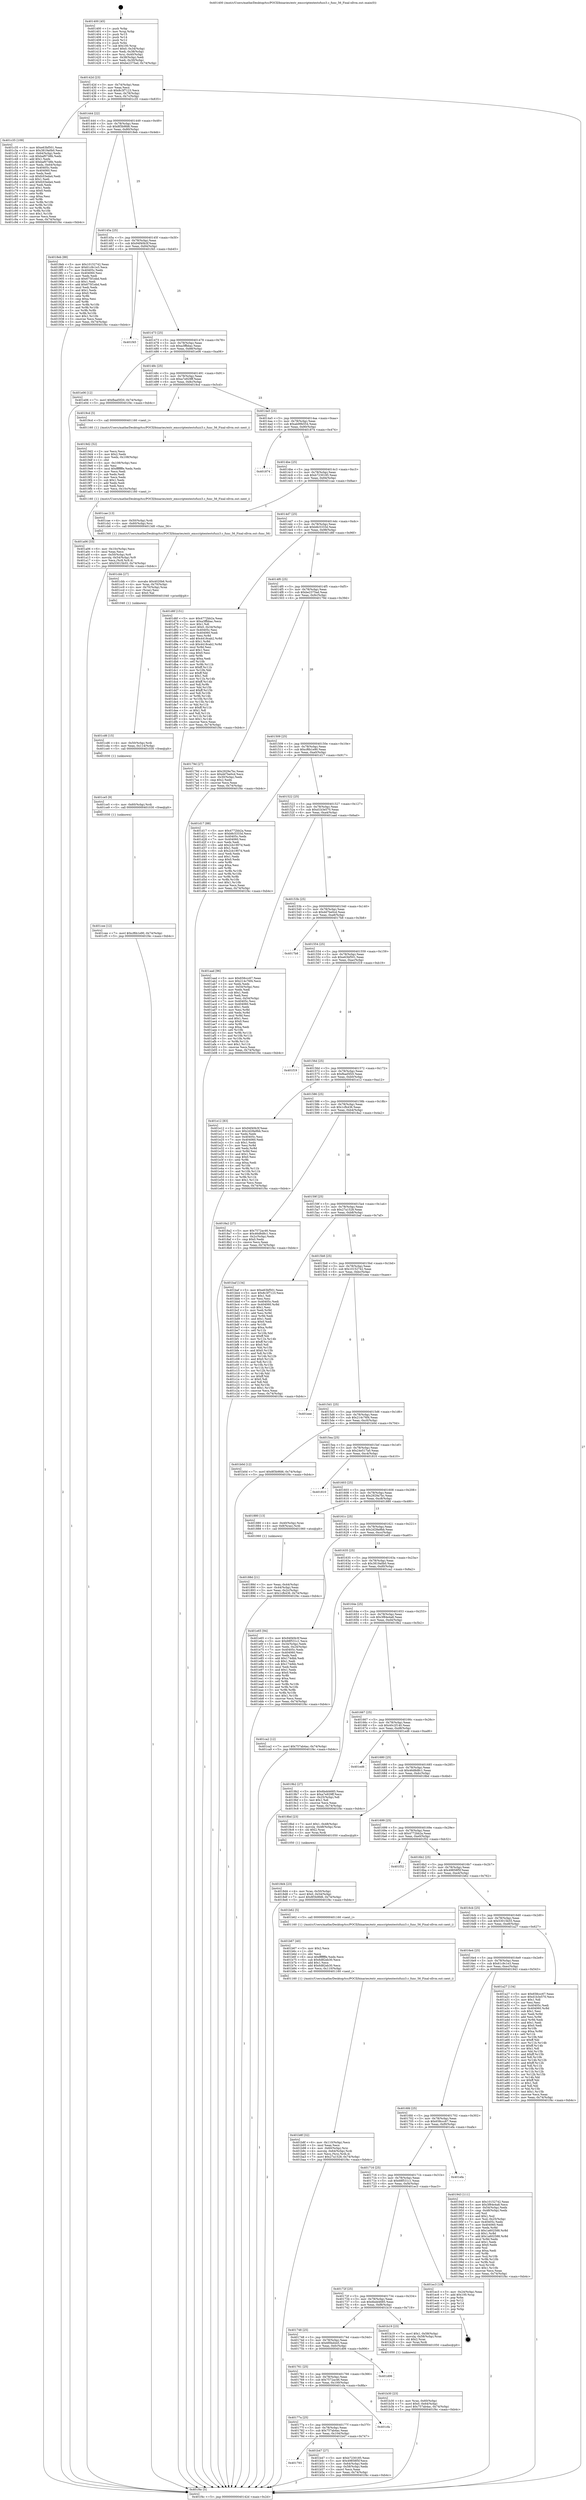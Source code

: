 digraph "0x401400" {
  label = "0x401400 (/mnt/c/Users/mathe/Desktop/tcc/POCII/binaries/extr_emscriptentestsfuzz3.c_func_56_Final-ollvm.out::main(0))"
  labelloc = "t"
  node[shape=record]

  Entry [label="",width=0.3,height=0.3,shape=circle,fillcolor=black,style=filled]
  "0x40142d" [label="{
     0x40142d [23]\l
     | [instrs]\l
     &nbsp;&nbsp;0x40142d \<+3\>: mov -0x74(%rbp),%eax\l
     &nbsp;&nbsp;0x401430 \<+2\>: mov %eax,%ecx\l
     &nbsp;&nbsp;0x401432 \<+6\>: sub $0x8c3f7123,%ecx\l
     &nbsp;&nbsp;0x401438 \<+3\>: mov %eax,-0x78(%rbp)\l
     &nbsp;&nbsp;0x40143b \<+3\>: mov %ecx,-0x7c(%rbp)\l
     &nbsp;&nbsp;0x40143e \<+6\>: je 0000000000401c35 \<main+0x835\>\l
  }"]
  "0x401c35" [label="{
     0x401c35 [109]\l
     | [instrs]\l
     &nbsp;&nbsp;0x401c35 \<+5\>: mov $0xe63bf501,%eax\l
     &nbsp;&nbsp;0x401c3a \<+5\>: mov $0x3819a0b0,%ecx\l
     &nbsp;&nbsp;0x401c3f \<+3\>: mov -0x64(%rbp),%edx\l
     &nbsp;&nbsp;0x401c42 \<+6\>: sub $0xbaf0748b,%edx\l
     &nbsp;&nbsp;0x401c48 \<+3\>: add $0x1,%edx\l
     &nbsp;&nbsp;0x401c4b \<+6\>: add $0xbaf0748b,%edx\l
     &nbsp;&nbsp;0x401c51 \<+3\>: mov %edx,-0x64(%rbp)\l
     &nbsp;&nbsp;0x401c54 \<+7\>: mov 0x40405c,%edx\l
     &nbsp;&nbsp;0x401c5b \<+7\>: mov 0x404060,%esi\l
     &nbsp;&nbsp;0x401c62 \<+2\>: mov %edx,%edi\l
     &nbsp;&nbsp;0x401c64 \<+6\>: sub $0xfc03eda4,%edi\l
     &nbsp;&nbsp;0x401c6a \<+3\>: sub $0x1,%edi\l
     &nbsp;&nbsp;0x401c6d \<+6\>: add $0xfc03eda4,%edi\l
     &nbsp;&nbsp;0x401c73 \<+3\>: imul %edi,%edx\l
     &nbsp;&nbsp;0x401c76 \<+3\>: and $0x1,%edx\l
     &nbsp;&nbsp;0x401c79 \<+3\>: cmp $0x0,%edx\l
     &nbsp;&nbsp;0x401c7c \<+4\>: sete %r8b\l
     &nbsp;&nbsp;0x401c80 \<+3\>: cmp $0xa,%esi\l
     &nbsp;&nbsp;0x401c83 \<+4\>: setl %r9b\l
     &nbsp;&nbsp;0x401c87 \<+3\>: mov %r8b,%r10b\l
     &nbsp;&nbsp;0x401c8a \<+3\>: and %r9b,%r10b\l
     &nbsp;&nbsp;0x401c8d \<+3\>: xor %r9b,%r8b\l
     &nbsp;&nbsp;0x401c90 \<+3\>: or %r8b,%r10b\l
     &nbsp;&nbsp;0x401c93 \<+4\>: test $0x1,%r10b\l
     &nbsp;&nbsp;0x401c97 \<+3\>: cmovne %ecx,%eax\l
     &nbsp;&nbsp;0x401c9a \<+3\>: mov %eax,-0x74(%rbp)\l
     &nbsp;&nbsp;0x401c9d \<+5\>: jmp 0000000000401f4c \<main+0xb4c\>\l
  }"]
  "0x401444" [label="{
     0x401444 [22]\l
     | [instrs]\l
     &nbsp;&nbsp;0x401444 \<+5\>: jmp 0000000000401449 \<main+0x49\>\l
     &nbsp;&nbsp;0x401449 \<+3\>: mov -0x78(%rbp),%eax\l
     &nbsp;&nbsp;0x40144c \<+5\>: sub $0x8f3b9fd6,%eax\l
     &nbsp;&nbsp;0x401451 \<+3\>: mov %eax,-0x80(%rbp)\l
     &nbsp;&nbsp;0x401454 \<+6\>: je 00000000004018eb \<main+0x4eb\>\l
  }"]
  Exit [label="",width=0.3,height=0.3,shape=circle,fillcolor=black,style=filled,peripheries=2]
  "0x4018eb" [label="{
     0x4018eb [88]\l
     | [instrs]\l
     &nbsp;&nbsp;0x4018eb \<+5\>: mov $0x10152742,%eax\l
     &nbsp;&nbsp;0x4018f0 \<+5\>: mov $0x61c9c1e3,%ecx\l
     &nbsp;&nbsp;0x4018f5 \<+7\>: mov 0x40405c,%edx\l
     &nbsp;&nbsp;0x4018fc \<+7\>: mov 0x404060,%esi\l
     &nbsp;&nbsp;0x401903 \<+2\>: mov %edx,%edi\l
     &nbsp;&nbsp;0x401905 \<+6\>: sub $0x675f1ebd,%edi\l
     &nbsp;&nbsp;0x40190b \<+3\>: sub $0x1,%edi\l
     &nbsp;&nbsp;0x40190e \<+6\>: add $0x675f1ebd,%edi\l
     &nbsp;&nbsp;0x401914 \<+3\>: imul %edi,%edx\l
     &nbsp;&nbsp;0x401917 \<+3\>: and $0x1,%edx\l
     &nbsp;&nbsp;0x40191a \<+3\>: cmp $0x0,%edx\l
     &nbsp;&nbsp;0x40191d \<+4\>: sete %r8b\l
     &nbsp;&nbsp;0x401921 \<+3\>: cmp $0xa,%esi\l
     &nbsp;&nbsp;0x401924 \<+4\>: setl %r9b\l
     &nbsp;&nbsp;0x401928 \<+3\>: mov %r8b,%r10b\l
     &nbsp;&nbsp;0x40192b \<+3\>: and %r9b,%r10b\l
     &nbsp;&nbsp;0x40192e \<+3\>: xor %r9b,%r8b\l
     &nbsp;&nbsp;0x401931 \<+3\>: or %r8b,%r10b\l
     &nbsp;&nbsp;0x401934 \<+4\>: test $0x1,%r10b\l
     &nbsp;&nbsp;0x401938 \<+3\>: cmovne %ecx,%eax\l
     &nbsp;&nbsp;0x40193b \<+3\>: mov %eax,-0x74(%rbp)\l
     &nbsp;&nbsp;0x40193e \<+5\>: jmp 0000000000401f4c \<main+0xb4c\>\l
  }"]
  "0x40145a" [label="{
     0x40145a [25]\l
     | [instrs]\l
     &nbsp;&nbsp;0x40145a \<+5\>: jmp 000000000040145f \<main+0x5f\>\l
     &nbsp;&nbsp;0x40145f \<+3\>: mov -0x78(%rbp),%eax\l
     &nbsp;&nbsp;0x401462 \<+5\>: sub $0x94f40b3f,%eax\l
     &nbsp;&nbsp;0x401467 \<+6\>: mov %eax,-0x84(%rbp)\l
     &nbsp;&nbsp;0x40146d \<+6\>: je 0000000000401f45 \<main+0xb45\>\l
  }"]
  "0x401cee" [label="{
     0x401cee [12]\l
     | [instrs]\l
     &nbsp;&nbsp;0x401cee \<+7\>: movl $0xcf6b1e90,-0x74(%rbp)\l
     &nbsp;&nbsp;0x401cf5 \<+5\>: jmp 0000000000401f4c \<main+0xb4c\>\l
  }"]
  "0x401f45" [label="{
     0x401f45\l
  }", style=dashed]
  "0x401473" [label="{
     0x401473 [25]\l
     | [instrs]\l
     &nbsp;&nbsp;0x401473 \<+5\>: jmp 0000000000401478 \<main+0x78\>\l
     &nbsp;&nbsp;0x401478 \<+3\>: mov -0x78(%rbp),%eax\l
     &nbsp;&nbsp;0x40147b \<+5\>: sub $0xa3ffbbac,%eax\l
     &nbsp;&nbsp;0x401480 \<+6\>: mov %eax,-0x88(%rbp)\l
     &nbsp;&nbsp;0x401486 \<+6\>: je 0000000000401e06 \<main+0xa06\>\l
  }"]
  "0x401ce5" [label="{
     0x401ce5 [9]\l
     | [instrs]\l
     &nbsp;&nbsp;0x401ce5 \<+4\>: mov -0x60(%rbp),%rdi\l
     &nbsp;&nbsp;0x401ce9 \<+5\>: call 0000000000401030 \<free@plt\>\l
     | [calls]\l
     &nbsp;&nbsp;0x401030 \{1\} (unknown)\l
  }"]
  "0x401e06" [label="{
     0x401e06 [12]\l
     | [instrs]\l
     &nbsp;&nbsp;0x401e06 \<+7\>: movl $0xfbad5f20,-0x74(%rbp)\l
     &nbsp;&nbsp;0x401e0d \<+5\>: jmp 0000000000401f4c \<main+0xb4c\>\l
  }"]
  "0x40148c" [label="{
     0x40148c [25]\l
     | [instrs]\l
     &nbsp;&nbsp;0x40148c \<+5\>: jmp 0000000000401491 \<main+0x91\>\l
     &nbsp;&nbsp;0x401491 \<+3\>: mov -0x78(%rbp),%eax\l
     &nbsp;&nbsp;0x401494 \<+5\>: sub $0xa7e929ff,%eax\l
     &nbsp;&nbsp;0x401499 \<+6\>: mov %eax,-0x8c(%rbp)\l
     &nbsp;&nbsp;0x40149f \<+6\>: je 00000000004019cd \<main+0x5cd\>\l
  }"]
  "0x401cd6" [label="{
     0x401cd6 [15]\l
     | [instrs]\l
     &nbsp;&nbsp;0x401cd6 \<+4\>: mov -0x50(%rbp),%rdi\l
     &nbsp;&nbsp;0x401cda \<+6\>: mov %eax,-0x114(%rbp)\l
     &nbsp;&nbsp;0x401ce0 \<+5\>: call 0000000000401030 \<free@plt\>\l
     | [calls]\l
     &nbsp;&nbsp;0x401030 \{1\} (unknown)\l
  }"]
  "0x4019cd" [label="{
     0x4019cd [5]\l
     | [instrs]\l
     &nbsp;&nbsp;0x4019cd \<+5\>: call 0000000000401160 \<next_i\>\l
     | [calls]\l
     &nbsp;&nbsp;0x401160 \{1\} (/mnt/c/Users/mathe/Desktop/tcc/POCII/binaries/extr_emscriptentestsfuzz3.c_func_56_Final-ollvm.out::next_i)\l
  }"]
  "0x4014a5" [label="{
     0x4014a5 [25]\l
     | [instrs]\l
     &nbsp;&nbsp;0x4014a5 \<+5\>: jmp 00000000004014aa \<main+0xaa\>\l
     &nbsp;&nbsp;0x4014aa \<+3\>: mov -0x78(%rbp),%eax\l
     &nbsp;&nbsp;0x4014ad \<+5\>: sub $0xab99b554,%eax\l
     &nbsp;&nbsp;0x4014b2 \<+6\>: mov %eax,-0x90(%rbp)\l
     &nbsp;&nbsp;0x4014b8 \<+6\>: je 0000000000401874 \<main+0x474\>\l
  }"]
  "0x401cbb" [label="{
     0x401cbb [27]\l
     | [instrs]\l
     &nbsp;&nbsp;0x401cbb \<+10\>: movabs $0x4020b6,%rdi\l
     &nbsp;&nbsp;0x401cc5 \<+4\>: mov %rax,-0x70(%rbp)\l
     &nbsp;&nbsp;0x401cc9 \<+4\>: mov -0x70(%rbp),%rax\l
     &nbsp;&nbsp;0x401ccd \<+2\>: mov (%rax),%esi\l
     &nbsp;&nbsp;0x401ccf \<+2\>: mov $0x0,%al\l
     &nbsp;&nbsp;0x401cd1 \<+5\>: call 0000000000401040 \<printf@plt\>\l
     | [calls]\l
     &nbsp;&nbsp;0x401040 \{1\} (unknown)\l
  }"]
  "0x401874" [label="{
     0x401874\l
  }", style=dashed]
  "0x4014be" [label="{
     0x4014be [25]\l
     | [instrs]\l
     &nbsp;&nbsp;0x4014be \<+5\>: jmp 00000000004014c3 \<main+0xc3\>\l
     &nbsp;&nbsp;0x4014c3 \<+3\>: mov -0x78(%rbp),%eax\l
     &nbsp;&nbsp;0x4014c6 \<+5\>: sub $0xb7230185,%eax\l
     &nbsp;&nbsp;0x4014cb \<+6\>: mov %eax,-0x94(%rbp)\l
     &nbsp;&nbsp;0x4014d1 \<+6\>: je 0000000000401cae \<main+0x8ae\>\l
  }"]
  "0x401b8f" [label="{
     0x401b8f [32]\l
     | [instrs]\l
     &nbsp;&nbsp;0x401b8f \<+6\>: mov -0x110(%rbp),%ecx\l
     &nbsp;&nbsp;0x401b95 \<+3\>: imul %eax,%ecx\l
     &nbsp;&nbsp;0x401b98 \<+4\>: mov -0x60(%rbp),%rsi\l
     &nbsp;&nbsp;0x401b9c \<+4\>: movslq -0x64(%rbp),%rdi\l
     &nbsp;&nbsp;0x401ba0 \<+3\>: mov %ecx,(%rsi,%rdi,4)\l
     &nbsp;&nbsp;0x401ba3 \<+7\>: movl $0x27a1528,-0x74(%rbp)\l
     &nbsp;&nbsp;0x401baa \<+5\>: jmp 0000000000401f4c \<main+0xb4c\>\l
  }"]
  "0x401cae" [label="{
     0x401cae [13]\l
     | [instrs]\l
     &nbsp;&nbsp;0x401cae \<+4\>: mov -0x50(%rbp),%rdi\l
     &nbsp;&nbsp;0x401cb2 \<+4\>: mov -0x60(%rbp),%rsi\l
     &nbsp;&nbsp;0x401cb6 \<+5\>: call 00000000004013d0 \<func_56\>\l
     | [calls]\l
     &nbsp;&nbsp;0x4013d0 \{1\} (/mnt/c/Users/mathe/Desktop/tcc/POCII/binaries/extr_emscriptentestsfuzz3.c_func_56_Final-ollvm.out::func_56)\l
  }"]
  "0x4014d7" [label="{
     0x4014d7 [25]\l
     | [instrs]\l
     &nbsp;&nbsp;0x4014d7 \<+5\>: jmp 00000000004014dc \<main+0xdc\>\l
     &nbsp;&nbsp;0x4014dc \<+3\>: mov -0x78(%rbp),%eax\l
     &nbsp;&nbsp;0x4014df \<+5\>: sub $0xb8c5333d,%eax\l
     &nbsp;&nbsp;0x4014e4 \<+6\>: mov %eax,-0x98(%rbp)\l
     &nbsp;&nbsp;0x4014ea \<+6\>: je 0000000000401d6f \<main+0x96f\>\l
  }"]
  "0x401b67" [label="{
     0x401b67 [40]\l
     | [instrs]\l
     &nbsp;&nbsp;0x401b67 \<+5\>: mov $0x2,%ecx\l
     &nbsp;&nbsp;0x401b6c \<+1\>: cltd\l
     &nbsp;&nbsp;0x401b6d \<+2\>: idiv %ecx\l
     &nbsp;&nbsp;0x401b6f \<+6\>: imul $0xfffffffe,%edx,%ecx\l
     &nbsp;&nbsp;0x401b75 \<+6\>: sub $0x6d82eb30,%ecx\l
     &nbsp;&nbsp;0x401b7b \<+3\>: add $0x1,%ecx\l
     &nbsp;&nbsp;0x401b7e \<+6\>: add $0x6d82eb30,%ecx\l
     &nbsp;&nbsp;0x401b84 \<+6\>: mov %ecx,-0x110(%rbp)\l
     &nbsp;&nbsp;0x401b8a \<+5\>: call 0000000000401160 \<next_i\>\l
     | [calls]\l
     &nbsp;&nbsp;0x401160 \{1\} (/mnt/c/Users/mathe/Desktop/tcc/POCII/binaries/extr_emscriptentestsfuzz3.c_func_56_Final-ollvm.out::next_i)\l
  }"]
  "0x401d6f" [label="{
     0x401d6f [151]\l
     | [instrs]\l
     &nbsp;&nbsp;0x401d6f \<+5\>: mov $0x4772bb2a,%eax\l
     &nbsp;&nbsp;0x401d74 \<+5\>: mov $0xa3ffbbac,%ecx\l
     &nbsp;&nbsp;0x401d79 \<+2\>: mov $0x1,%dl\l
     &nbsp;&nbsp;0x401d7b \<+7\>: movl $0x0,-0x34(%rbp)\l
     &nbsp;&nbsp;0x401d82 \<+7\>: mov 0x40405c,%esi\l
     &nbsp;&nbsp;0x401d89 \<+7\>: mov 0x404060,%edi\l
     &nbsp;&nbsp;0x401d90 \<+3\>: mov %esi,%r8d\l
     &nbsp;&nbsp;0x401d93 \<+7\>: add $0x4418cab2,%r8d\l
     &nbsp;&nbsp;0x401d9a \<+4\>: sub $0x1,%r8d\l
     &nbsp;&nbsp;0x401d9e \<+7\>: sub $0x4418cab2,%r8d\l
     &nbsp;&nbsp;0x401da5 \<+4\>: imul %r8d,%esi\l
     &nbsp;&nbsp;0x401da9 \<+3\>: and $0x1,%esi\l
     &nbsp;&nbsp;0x401dac \<+3\>: cmp $0x0,%esi\l
     &nbsp;&nbsp;0x401daf \<+4\>: sete %r9b\l
     &nbsp;&nbsp;0x401db3 \<+3\>: cmp $0xa,%edi\l
     &nbsp;&nbsp;0x401db6 \<+4\>: setl %r10b\l
     &nbsp;&nbsp;0x401dba \<+3\>: mov %r9b,%r11b\l
     &nbsp;&nbsp;0x401dbd \<+4\>: xor $0xff,%r11b\l
     &nbsp;&nbsp;0x401dc1 \<+3\>: mov %r10b,%bl\l
     &nbsp;&nbsp;0x401dc4 \<+3\>: xor $0xff,%bl\l
     &nbsp;&nbsp;0x401dc7 \<+3\>: xor $0x1,%dl\l
     &nbsp;&nbsp;0x401dca \<+3\>: mov %r11b,%r14b\l
     &nbsp;&nbsp;0x401dcd \<+4\>: and $0xff,%r14b\l
     &nbsp;&nbsp;0x401dd1 \<+3\>: and %dl,%r9b\l
     &nbsp;&nbsp;0x401dd4 \<+3\>: mov %bl,%r15b\l
     &nbsp;&nbsp;0x401dd7 \<+4\>: and $0xff,%r15b\l
     &nbsp;&nbsp;0x401ddb \<+3\>: and %dl,%r10b\l
     &nbsp;&nbsp;0x401dde \<+3\>: or %r9b,%r14b\l
     &nbsp;&nbsp;0x401de1 \<+3\>: or %r10b,%r15b\l
     &nbsp;&nbsp;0x401de4 \<+3\>: xor %r15b,%r14b\l
     &nbsp;&nbsp;0x401de7 \<+3\>: or %bl,%r11b\l
     &nbsp;&nbsp;0x401dea \<+4\>: xor $0xff,%r11b\l
     &nbsp;&nbsp;0x401dee \<+3\>: or $0x1,%dl\l
     &nbsp;&nbsp;0x401df1 \<+3\>: and %dl,%r11b\l
     &nbsp;&nbsp;0x401df4 \<+3\>: or %r11b,%r14b\l
     &nbsp;&nbsp;0x401df7 \<+4\>: test $0x1,%r14b\l
     &nbsp;&nbsp;0x401dfb \<+3\>: cmovne %ecx,%eax\l
     &nbsp;&nbsp;0x401dfe \<+3\>: mov %eax,-0x74(%rbp)\l
     &nbsp;&nbsp;0x401e01 \<+5\>: jmp 0000000000401f4c \<main+0xb4c\>\l
  }"]
  "0x4014f0" [label="{
     0x4014f0 [25]\l
     | [instrs]\l
     &nbsp;&nbsp;0x4014f0 \<+5\>: jmp 00000000004014f5 \<main+0xf5\>\l
     &nbsp;&nbsp;0x4014f5 \<+3\>: mov -0x78(%rbp),%eax\l
     &nbsp;&nbsp;0x4014f8 \<+5\>: sub $0xbe2375ad,%eax\l
     &nbsp;&nbsp;0x4014fd \<+6\>: mov %eax,-0x9c(%rbp)\l
     &nbsp;&nbsp;0x401503 \<+6\>: je 000000000040179d \<main+0x39d\>\l
  }"]
  "0x401793" [label="{
     0x401793\l
  }", style=dashed]
  "0x40179d" [label="{
     0x40179d [27]\l
     | [instrs]\l
     &nbsp;&nbsp;0x40179d \<+5\>: mov $0x2929a7bc,%eax\l
     &nbsp;&nbsp;0x4017a2 \<+5\>: mov $0xdd7be0cd,%ecx\l
     &nbsp;&nbsp;0x4017a7 \<+3\>: mov -0x30(%rbp),%edx\l
     &nbsp;&nbsp;0x4017aa \<+3\>: cmp $0x2,%edx\l
     &nbsp;&nbsp;0x4017ad \<+3\>: cmovne %ecx,%eax\l
     &nbsp;&nbsp;0x4017b0 \<+3\>: mov %eax,-0x74(%rbp)\l
     &nbsp;&nbsp;0x4017b3 \<+5\>: jmp 0000000000401f4c \<main+0xb4c\>\l
  }"]
  "0x401509" [label="{
     0x401509 [25]\l
     | [instrs]\l
     &nbsp;&nbsp;0x401509 \<+5\>: jmp 000000000040150e \<main+0x10e\>\l
     &nbsp;&nbsp;0x40150e \<+3\>: mov -0x78(%rbp),%eax\l
     &nbsp;&nbsp;0x401511 \<+5\>: sub $0xcf6b1e90,%eax\l
     &nbsp;&nbsp;0x401516 \<+6\>: mov %eax,-0xa0(%rbp)\l
     &nbsp;&nbsp;0x40151c \<+6\>: je 0000000000401d17 \<main+0x917\>\l
  }"]
  "0x401f4c" [label="{
     0x401f4c [5]\l
     | [instrs]\l
     &nbsp;&nbsp;0x401f4c \<+5\>: jmp 000000000040142d \<main+0x2d\>\l
  }"]
  "0x401400" [label="{
     0x401400 [45]\l
     | [instrs]\l
     &nbsp;&nbsp;0x401400 \<+1\>: push %rbp\l
     &nbsp;&nbsp;0x401401 \<+3\>: mov %rsp,%rbp\l
     &nbsp;&nbsp;0x401404 \<+2\>: push %r15\l
     &nbsp;&nbsp;0x401406 \<+2\>: push %r14\l
     &nbsp;&nbsp;0x401408 \<+2\>: push %r12\l
     &nbsp;&nbsp;0x40140a \<+1\>: push %rbx\l
     &nbsp;&nbsp;0x40140b \<+7\>: sub $0x100,%rsp\l
     &nbsp;&nbsp;0x401412 \<+7\>: movl $0x0,-0x34(%rbp)\l
     &nbsp;&nbsp;0x401419 \<+3\>: mov %edi,-0x38(%rbp)\l
     &nbsp;&nbsp;0x40141c \<+4\>: mov %rsi,-0x40(%rbp)\l
     &nbsp;&nbsp;0x401420 \<+3\>: mov -0x38(%rbp),%edi\l
     &nbsp;&nbsp;0x401423 \<+3\>: mov %edi,-0x30(%rbp)\l
     &nbsp;&nbsp;0x401426 \<+7\>: movl $0xbe2375ad,-0x74(%rbp)\l
  }"]
  "0x401b47" [label="{
     0x401b47 [27]\l
     | [instrs]\l
     &nbsp;&nbsp;0x401b47 \<+5\>: mov $0xb7230185,%eax\l
     &nbsp;&nbsp;0x401b4c \<+5\>: mov $0x49858f5f,%ecx\l
     &nbsp;&nbsp;0x401b51 \<+3\>: mov -0x64(%rbp),%edx\l
     &nbsp;&nbsp;0x401b54 \<+3\>: cmp -0x58(%rbp),%edx\l
     &nbsp;&nbsp;0x401b57 \<+3\>: cmovl %ecx,%eax\l
     &nbsp;&nbsp;0x401b5a \<+3\>: mov %eax,-0x74(%rbp)\l
     &nbsp;&nbsp;0x401b5d \<+5\>: jmp 0000000000401f4c \<main+0xb4c\>\l
  }"]
  "0x401d17" [label="{
     0x401d17 [88]\l
     | [instrs]\l
     &nbsp;&nbsp;0x401d17 \<+5\>: mov $0x4772bb2a,%eax\l
     &nbsp;&nbsp;0x401d1c \<+5\>: mov $0xb8c5333d,%ecx\l
     &nbsp;&nbsp;0x401d21 \<+7\>: mov 0x40405c,%edx\l
     &nbsp;&nbsp;0x401d28 \<+7\>: mov 0x404060,%esi\l
     &nbsp;&nbsp;0x401d2f \<+2\>: mov %edx,%edi\l
     &nbsp;&nbsp;0x401d31 \<+6\>: add $0x2cb1907d,%edi\l
     &nbsp;&nbsp;0x401d37 \<+3\>: sub $0x1,%edi\l
     &nbsp;&nbsp;0x401d3a \<+6\>: sub $0x2cb1907d,%edi\l
     &nbsp;&nbsp;0x401d40 \<+3\>: imul %edi,%edx\l
     &nbsp;&nbsp;0x401d43 \<+3\>: and $0x1,%edx\l
     &nbsp;&nbsp;0x401d46 \<+3\>: cmp $0x0,%edx\l
     &nbsp;&nbsp;0x401d49 \<+4\>: sete %r8b\l
     &nbsp;&nbsp;0x401d4d \<+3\>: cmp $0xa,%esi\l
     &nbsp;&nbsp;0x401d50 \<+4\>: setl %r9b\l
     &nbsp;&nbsp;0x401d54 \<+3\>: mov %r8b,%r10b\l
     &nbsp;&nbsp;0x401d57 \<+3\>: and %r9b,%r10b\l
     &nbsp;&nbsp;0x401d5a \<+3\>: xor %r9b,%r8b\l
     &nbsp;&nbsp;0x401d5d \<+3\>: or %r8b,%r10b\l
     &nbsp;&nbsp;0x401d60 \<+4\>: test $0x1,%r10b\l
     &nbsp;&nbsp;0x401d64 \<+3\>: cmovne %ecx,%eax\l
     &nbsp;&nbsp;0x401d67 \<+3\>: mov %eax,-0x74(%rbp)\l
     &nbsp;&nbsp;0x401d6a \<+5\>: jmp 0000000000401f4c \<main+0xb4c\>\l
  }"]
  "0x401522" [label="{
     0x401522 [25]\l
     | [instrs]\l
     &nbsp;&nbsp;0x401522 \<+5\>: jmp 0000000000401527 \<main+0x127\>\l
     &nbsp;&nbsp;0x401527 \<+3\>: mov -0x78(%rbp),%eax\l
     &nbsp;&nbsp;0x40152a \<+5\>: sub $0xd1b3e570,%eax\l
     &nbsp;&nbsp;0x40152f \<+6\>: mov %eax,-0xa4(%rbp)\l
     &nbsp;&nbsp;0x401535 \<+6\>: je 0000000000401aad \<main+0x6ad\>\l
  }"]
  "0x40177a" [label="{
     0x40177a [25]\l
     | [instrs]\l
     &nbsp;&nbsp;0x40177a \<+5\>: jmp 000000000040177f \<main+0x37f\>\l
     &nbsp;&nbsp;0x40177f \<+3\>: mov -0x78(%rbp),%eax\l
     &nbsp;&nbsp;0x401782 \<+5\>: sub $0x757ab4ac,%eax\l
     &nbsp;&nbsp;0x401787 \<+6\>: mov %eax,-0x104(%rbp)\l
     &nbsp;&nbsp;0x40178d \<+6\>: je 0000000000401b47 \<main+0x747\>\l
  }"]
  "0x401aad" [label="{
     0x401aad [96]\l
     | [instrs]\l
     &nbsp;&nbsp;0x401aad \<+5\>: mov $0x658ccc67,%eax\l
     &nbsp;&nbsp;0x401ab2 \<+5\>: mov $0x214c76f4,%ecx\l
     &nbsp;&nbsp;0x401ab7 \<+2\>: xor %edx,%edx\l
     &nbsp;&nbsp;0x401ab9 \<+3\>: mov -0x54(%rbp),%esi\l
     &nbsp;&nbsp;0x401abc \<+2\>: mov %edx,%edi\l
     &nbsp;&nbsp;0x401abe \<+3\>: sub $0x1,%edi\l
     &nbsp;&nbsp;0x401ac1 \<+2\>: sub %edi,%esi\l
     &nbsp;&nbsp;0x401ac3 \<+3\>: mov %esi,-0x54(%rbp)\l
     &nbsp;&nbsp;0x401ac6 \<+7\>: mov 0x40405c,%esi\l
     &nbsp;&nbsp;0x401acd \<+7\>: mov 0x404060,%edi\l
     &nbsp;&nbsp;0x401ad4 \<+3\>: sub $0x1,%edx\l
     &nbsp;&nbsp;0x401ad7 \<+3\>: mov %esi,%r8d\l
     &nbsp;&nbsp;0x401ada \<+3\>: add %edx,%r8d\l
     &nbsp;&nbsp;0x401add \<+4\>: imul %r8d,%esi\l
     &nbsp;&nbsp;0x401ae1 \<+3\>: and $0x1,%esi\l
     &nbsp;&nbsp;0x401ae4 \<+3\>: cmp $0x0,%esi\l
     &nbsp;&nbsp;0x401ae7 \<+4\>: sete %r9b\l
     &nbsp;&nbsp;0x401aeb \<+3\>: cmp $0xa,%edi\l
     &nbsp;&nbsp;0x401aee \<+4\>: setl %r10b\l
     &nbsp;&nbsp;0x401af2 \<+3\>: mov %r9b,%r11b\l
     &nbsp;&nbsp;0x401af5 \<+3\>: and %r10b,%r11b\l
     &nbsp;&nbsp;0x401af8 \<+3\>: xor %r10b,%r9b\l
     &nbsp;&nbsp;0x401afb \<+3\>: or %r9b,%r11b\l
     &nbsp;&nbsp;0x401afe \<+4\>: test $0x1,%r11b\l
     &nbsp;&nbsp;0x401b02 \<+3\>: cmovne %ecx,%eax\l
     &nbsp;&nbsp;0x401b05 \<+3\>: mov %eax,-0x74(%rbp)\l
     &nbsp;&nbsp;0x401b08 \<+5\>: jmp 0000000000401f4c \<main+0xb4c\>\l
  }"]
  "0x40153b" [label="{
     0x40153b [25]\l
     | [instrs]\l
     &nbsp;&nbsp;0x40153b \<+5\>: jmp 0000000000401540 \<main+0x140\>\l
     &nbsp;&nbsp;0x401540 \<+3\>: mov -0x78(%rbp),%eax\l
     &nbsp;&nbsp;0x401543 \<+5\>: sub $0xdd7be0cd,%eax\l
     &nbsp;&nbsp;0x401548 \<+6\>: mov %eax,-0xa8(%rbp)\l
     &nbsp;&nbsp;0x40154e \<+6\>: je 00000000004017b8 \<main+0x3b8\>\l
  }"]
  "0x401cfa" [label="{
     0x401cfa\l
  }", style=dashed]
  "0x4017b8" [label="{
     0x4017b8\l
  }", style=dashed]
  "0x401554" [label="{
     0x401554 [25]\l
     | [instrs]\l
     &nbsp;&nbsp;0x401554 \<+5\>: jmp 0000000000401559 \<main+0x159\>\l
     &nbsp;&nbsp;0x401559 \<+3\>: mov -0x78(%rbp),%eax\l
     &nbsp;&nbsp;0x40155c \<+5\>: sub $0xe63bf501,%eax\l
     &nbsp;&nbsp;0x401561 \<+6\>: mov %eax,-0xac(%rbp)\l
     &nbsp;&nbsp;0x401567 \<+6\>: je 0000000000401f19 \<main+0xb19\>\l
  }"]
  "0x401761" [label="{
     0x401761 [25]\l
     | [instrs]\l
     &nbsp;&nbsp;0x401761 \<+5\>: jmp 0000000000401766 \<main+0x366\>\l
     &nbsp;&nbsp;0x401766 \<+3\>: mov -0x78(%rbp),%eax\l
     &nbsp;&nbsp;0x401769 \<+5\>: sub $0x7572ac46,%eax\l
     &nbsp;&nbsp;0x40176e \<+6\>: mov %eax,-0x100(%rbp)\l
     &nbsp;&nbsp;0x401774 \<+6\>: je 0000000000401cfa \<main+0x8fa\>\l
  }"]
  "0x401f19" [label="{
     0x401f19\l
  }", style=dashed]
  "0x40156d" [label="{
     0x40156d [25]\l
     | [instrs]\l
     &nbsp;&nbsp;0x40156d \<+5\>: jmp 0000000000401572 \<main+0x172\>\l
     &nbsp;&nbsp;0x401572 \<+3\>: mov -0x78(%rbp),%eax\l
     &nbsp;&nbsp;0x401575 \<+5\>: sub $0xfbad5f20,%eax\l
     &nbsp;&nbsp;0x40157a \<+6\>: mov %eax,-0xb0(%rbp)\l
     &nbsp;&nbsp;0x401580 \<+6\>: je 0000000000401e12 \<main+0xa12\>\l
  }"]
  "0x401d06" [label="{
     0x401d06\l
  }", style=dashed]
  "0x401e12" [label="{
     0x401e12 [83]\l
     | [instrs]\l
     &nbsp;&nbsp;0x401e12 \<+5\>: mov $0x94f40b3f,%eax\l
     &nbsp;&nbsp;0x401e17 \<+5\>: mov $0x2d28a9bb,%ecx\l
     &nbsp;&nbsp;0x401e1c \<+2\>: xor %edx,%edx\l
     &nbsp;&nbsp;0x401e1e \<+7\>: mov 0x40405c,%esi\l
     &nbsp;&nbsp;0x401e25 \<+7\>: mov 0x404060,%edi\l
     &nbsp;&nbsp;0x401e2c \<+3\>: sub $0x1,%edx\l
     &nbsp;&nbsp;0x401e2f \<+3\>: mov %esi,%r8d\l
     &nbsp;&nbsp;0x401e32 \<+3\>: add %edx,%r8d\l
     &nbsp;&nbsp;0x401e35 \<+4\>: imul %r8d,%esi\l
     &nbsp;&nbsp;0x401e39 \<+3\>: and $0x1,%esi\l
     &nbsp;&nbsp;0x401e3c \<+3\>: cmp $0x0,%esi\l
     &nbsp;&nbsp;0x401e3f \<+4\>: sete %r9b\l
     &nbsp;&nbsp;0x401e43 \<+3\>: cmp $0xa,%edi\l
     &nbsp;&nbsp;0x401e46 \<+4\>: setl %r10b\l
     &nbsp;&nbsp;0x401e4a \<+3\>: mov %r9b,%r11b\l
     &nbsp;&nbsp;0x401e4d \<+3\>: and %r10b,%r11b\l
     &nbsp;&nbsp;0x401e50 \<+3\>: xor %r10b,%r9b\l
     &nbsp;&nbsp;0x401e53 \<+3\>: or %r9b,%r11b\l
     &nbsp;&nbsp;0x401e56 \<+4\>: test $0x1,%r11b\l
     &nbsp;&nbsp;0x401e5a \<+3\>: cmovne %ecx,%eax\l
     &nbsp;&nbsp;0x401e5d \<+3\>: mov %eax,-0x74(%rbp)\l
     &nbsp;&nbsp;0x401e60 \<+5\>: jmp 0000000000401f4c \<main+0xb4c\>\l
  }"]
  "0x401586" [label="{
     0x401586 [25]\l
     | [instrs]\l
     &nbsp;&nbsp;0x401586 \<+5\>: jmp 000000000040158b \<main+0x18b\>\l
     &nbsp;&nbsp;0x40158b \<+3\>: mov -0x78(%rbp),%eax\l
     &nbsp;&nbsp;0x40158e \<+5\>: sub $0x1cfb436,%eax\l
     &nbsp;&nbsp;0x401593 \<+6\>: mov %eax,-0xb4(%rbp)\l
     &nbsp;&nbsp;0x401599 \<+6\>: je 00000000004018a2 \<main+0x4a2\>\l
  }"]
  "0x401b30" [label="{
     0x401b30 [23]\l
     | [instrs]\l
     &nbsp;&nbsp;0x401b30 \<+4\>: mov %rax,-0x60(%rbp)\l
     &nbsp;&nbsp;0x401b34 \<+7\>: movl $0x0,-0x64(%rbp)\l
     &nbsp;&nbsp;0x401b3b \<+7\>: movl $0x757ab4ac,-0x74(%rbp)\l
     &nbsp;&nbsp;0x401b42 \<+5\>: jmp 0000000000401f4c \<main+0xb4c\>\l
  }"]
  "0x4018a2" [label="{
     0x4018a2 [27]\l
     | [instrs]\l
     &nbsp;&nbsp;0x4018a2 \<+5\>: mov $0x7572ac46,%eax\l
     &nbsp;&nbsp;0x4018a7 \<+5\>: mov $0x46d8d8c1,%ecx\l
     &nbsp;&nbsp;0x4018ac \<+3\>: mov -0x2c(%rbp),%edx\l
     &nbsp;&nbsp;0x4018af \<+3\>: cmp $0x0,%edx\l
     &nbsp;&nbsp;0x4018b2 \<+3\>: cmove %ecx,%eax\l
     &nbsp;&nbsp;0x4018b5 \<+3\>: mov %eax,-0x74(%rbp)\l
     &nbsp;&nbsp;0x4018b8 \<+5\>: jmp 0000000000401f4c \<main+0xb4c\>\l
  }"]
  "0x40159f" [label="{
     0x40159f [25]\l
     | [instrs]\l
     &nbsp;&nbsp;0x40159f \<+5\>: jmp 00000000004015a4 \<main+0x1a4\>\l
     &nbsp;&nbsp;0x4015a4 \<+3\>: mov -0x78(%rbp),%eax\l
     &nbsp;&nbsp;0x4015a7 \<+5\>: sub $0x27a1528,%eax\l
     &nbsp;&nbsp;0x4015ac \<+6\>: mov %eax,-0xb8(%rbp)\l
     &nbsp;&nbsp;0x4015b2 \<+6\>: je 0000000000401baf \<main+0x7af\>\l
  }"]
  "0x401748" [label="{
     0x401748 [25]\l
     | [instrs]\l
     &nbsp;&nbsp;0x401748 \<+5\>: jmp 000000000040174d \<main+0x34d\>\l
     &nbsp;&nbsp;0x40174d \<+3\>: mov -0x78(%rbp),%eax\l
     &nbsp;&nbsp;0x401750 \<+5\>: sub $0x6f0bd445,%eax\l
     &nbsp;&nbsp;0x401755 \<+6\>: mov %eax,-0xfc(%rbp)\l
     &nbsp;&nbsp;0x40175b \<+6\>: je 0000000000401d06 \<main+0x906\>\l
  }"]
  "0x401baf" [label="{
     0x401baf [134]\l
     | [instrs]\l
     &nbsp;&nbsp;0x401baf \<+5\>: mov $0xe63bf501,%eax\l
     &nbsp;&nbsp;0x401bb4 \<+5\>: mov $0x8c3f7123,%ecx\l
     &nbsp;&nbsp;0x401bb9 \<+2\>: mov $0x1,%dl\l
     &nbsp;&nbsp;0x401bbb \<+2\>: xor %esi,%esi\l
     &nbsp;&nbsp;0x401bbd \<+7\>: mov 0x40405c,%edi\l
     &nbsp;&nbsp;0x401bc4 \<+8\>: mov 0x404060,%r8d\l
     &nbsp;&nbsp;0x401bcc \<+3\>: sub $0x1,%esi\l
     &nbsp;&nbsp;0x401bcf \<+3\>: mov %edi,%r9d\l
     &nbsp;&nbsp;0x401bd2 \<+3\>: add %esi,%r9d\l
     &nbsp;&nbsp;0x401bd5 \<+4\>: imul %r9d,%edi\l
     &nbsp;&nbsp;0x401bd9 \<+3\>: and $0x1,%edi\l
     &nbsp;&nbsp;0x401bdc \<+3\>: cmp $0x0,%edi\l
     &nbsp;&nbsp;0x401bdf \<+4\>: sete %r10b\l
     &nbsp;&nbsp;0x401be3 \<+4\>: cmp $0xa,%r8d\l
     &nbsp;&nbsp;0x401be7 \<+4\>: setl %r11b\l
     &nbsp;&nbsp;0x401beb \<+3\>: mov %r10b,%bl\l
     &nbsp;&nbsp;0x401bee \<+3\>: xor $0xff,%bl\l
     &nbsp;&nbsp;0x401bf1 \<+3\>: mov %r11b,%r14b\l
     &nbsp;&nbsp;0x401bf4 \<+4\>: xor $0xff,%r14b\l
     &nbsp;&nbsp;0x401bf8 \<+3\>: xor $0x0,%dl\l
     &nbsp;&nbsp;0x401bfb \<+3\>: mov %bl,%r15b\l
     &nbsp;&nbsp;0x401bfe \<+4\>: and $0x0,%r15b\l
     &nbsp;&nbsp;0x401c02 \<+3\>: and %dl,%r10b\l
     &nbsp;&nbsp;0x401c05 \<+3\>: mov %r14b,%r12b\l
     &nbsp;&nbsp;0x401c08 \<+4\>: and $0x0,%r12b\l
     &nbsp;&nbsp;0x401c0c \<+3\>: and %dl,%r11b\l
     &nbsp;&nbsp;0x401c0f \<+3\>: or %r10b,%r15b\l
     &nbsp;&nbsp;0x401c12 \<+3\>: or %r11b,%r12b\l
     &nbsp;&nbsp;0x401c15 \<+3\>: xor %r12b,%r15b\l
     &nbsp;&nbsp;0x401c18 \<+3\>: or %r14b,%bl\l
     &nbsp;&nbsp;0x401c1b \<+3\>: xor $0xff,%bl\l
     &nbsp;&nbsp;0x401c1e \<+3\>: or $0x0,%dl\l
     &nbsp;&nbsp;0x401c21 \<+2\>: and %dl,%bl\l
     &nbsp;&nbsp;0x401c23 \<+3\>: or %bl,%r15b\l
     &nbsp;&nbsp;0x401c26 \<+4\>: test $0x1,%r15b\l
     &nbsp;&nbsp;0x401c2a \<+3\>: cmovne %ecx,%eax\l
     &nbsp;&nbsp;0x401c2d \<+3\>: mov %eax,-0x74(%rbp)\l
     &nbsp;&nbsp;0x401c30 \<+5\>: jmp 0000000000401f4c \<main+0xb4c\>\l
  }"]
  "0x4015b8" [label="{
     0x4015b8 [25]\l
     | [instrs]\l
     &nbsp;&nbsp;0x4015b8 \<+5\>: jmp 00000000004015bd \<main+0x1bd\>\l
     &nbsp;&nbsp;0x4015bd \<+3\>: mov -0x78(%rbp),%eax\l
     &nbsp;&nbsp;0x4015c0 \<+5\>: sub $0x10152742,%eax\l
     &nbsp;&nbsp;0x4015c5 \<+6\>: mov %eax,-0xbc(%rbp)\l
     &nbsp;&nbsp;0x4015cb \<+6\>: je 0000000000401eee \<main+0xaee\>\l
  }"]
  "0x401b19" [label="{
     0x401b19 [23]\l
     | [instrs]\l
     &nbsp;&nbsp;0x401b19 \<+7\>: movl $0x1,-0x58(%rbp)\l
     &nbsp;&nbsp;0x401b20 \<+4\>: movslq -0x58(%rbp),%rax\l
     &nbsp;&nbsp;0x401b24 \<+4\>: shl $0x2,%rax\l
     &nbsp;&nbsp;0x401b28 \<+3\>: mov %rax,%rdi\l
     &nbsp;&nbsp;0x401b2b \<+5\>: call 0000000000401050 \<malloc@plt\>\l
     | [calls]\l
     &nbsp;&nbsp;0x401050 \{1\} (unknown)\l
  }"]
  "0x401eee" [label="{
     0x401eee\l
  }", style=dashed]
  "0x4015d1" [label="{
     0x4015d1 [25]\l
     | [instrs]\l
     &nbsp;&nbsp;0x4015d1 \<+5\>: jmp 00000000004015d6 \<main+0x1d6\>\l
     &nbsp;&nbsp;0x4015d6 \<+3\>: mov -0x78(%rbp),%eax\l
     &nbsp;&nbsp;0x4015d9 \<+5\>: sub $0x214c76f4,%eax\l
     &nbsp;&nbsp;0x4015de \<+6\>: mov %eax,-0xc0(%rbp)\l
     &nbsp;&nbsp;0x4015e4 \<+6\>: je 0000000000401b0d \<main+0x70d\>\l
  }"]
  "0x40172f" [label="{
     0x40172f [25]\l
     | [instrs]\l
     &nbsp;&nbsp;0x40172f \<+5\>: jmp 0000000000401734 \<main+0x334\>\l
     &nbsp;&nbsp;0x401734 \<+3\>: mov -0x78(%rbp),%eax\l
     &nbsp;&nbsp;0x401737 \<+5\>: sub $0x6bdd4685,%eax\l
     &nbsp;&nbsp;0x40173c \<+6\>: mov %eax,-0xf8(%rbp)\l
     &nbsp;&nbsp;0x401742 \<+6\>: je 0000000000401b19 \<main+0x719\>\l
  }"]
  "0x401b0d" [label="{
     0x401b0d [12]\l
     | [instrs]\l
     &nbsp;&nbsp;0x401b0d \<+7\>: movl $0x8f3b9fd6,-0x74(%rbp)\l
     &nbsp;&nbsp;0x401b14 \<+5\>: jmp 0000000000401f4c \<main+0xb4c\>\l
  }"]
  "0x4015ea" [label="{
     0x4015ea [25]\l
     | [instrs]\l
     &nbsp;&nbsp;0x4015ea \<+5\>: jmp 00000000004015ef \<main+0x1ef\>\l
     &nbsp;&nbsp;0x4015ef \<+3\>: mov -0x78(%rbp),%eax\l
     &nbsp;&nbsp;0x4015f2 \<+5\>: sub $0x24e517a0,%eax\l
     &nbsp;&nbsp;0x4015f7 \<+6\>: mov %eax,-0xc4(%rbp)\l
     &nbsp;&nbsp;0x4015fd \<+6\>: je 0000000000401810 \<main+0x410\>\l
  }"]
  "0x401ec3" [label="{
     0x401ec3 [19]\l
     | [instrs]\l
     &nbsp;&nbsp;0x401ec3 \<+3\>: mov -0x24(%rbp),%eax\l
     &nbsp;&nbsp;0x401ec6 \<+7\>: add $0x100,%rsp\l
     &nbsp;&nbsp;0x401ecd \<+1\>: pop %rbx\l
     &nbsp;&nbsp;0x401ece \<+2\>: pop %r12\l
     &nbsp;&nbsp;0x401ed0 \<+2\>: pop %r14\l
     &nbsp;&nbsp;0x401ed2 \<+2\>: pop %r15\l
     &nbsp;&nbsp;0x401ed4 \<+1\>: pop %rbp\l
     &nbsp;&nbsp;0x401ed5 \<+1\>: ret\l
  }"]
  "0x401810" [label="{
     0x401810\l
  }", style=dashed]
  "0x401603" [label="{
     0x401603 [25]\l
     | [instrs]\l
     &nbsp;&nbsp;0x401603 \<+5\>: jmp 0000000000401608 \<main+0x208\>\l
     &nbsp;&nbsp;0x401608 \<+3\>: mov -0x78(%rbp),%eax\l
     &nbsp;&nbsp;0x40160b \<+5\>: sub $0x2929a7bc,%eax\l
     &nbsp;&nbsp;0x401610 \<+6\>: mov %eax,-0xc8(%rbp)\l
     &nbsp;&nbsp;0x401616 \<+6\>: je 0000000000401880 \<main+0x480\>\l
  }"]
  "0x401716" [label="{
     0x401716 [25]\l
     | [instrs]\l
     &nbsp;&nbsp;0x401716 \<+5\>: jmp 000000000040171b \<main+0x31b\>\l
     &nbsp;&nbsp;0x40171b \<+3\>: mov -0x78(%rbp),%eax\l
     &nbsp;&nbsp;0x40171e \<+5\>: sub $0x68f531c1,%eax\l
     &nbsp;&nbsp;0x401723 \<+6\>: mov %eax,-0xf4(%rbp)\l
     &nbsp;&nbsp;0x401729 \<+6\>: je 0000000000401ec3 \<main+0xac3\>\l
  }"]
  "0x401880" [label="{
     0x401880 [13]\l
     | [instrs]\l
     &nbsp;&nbsp;0x401880 \<+4\>: mov -0x40(%rbp),%rax\l
     &nbsp;&nbsp;0x401884 \<+4\>: mov 0x8(%rax),%rdi\l
     &nbsp;&nbsp;0x401888 \<+5\>: call 0000000000401060 \<atoi@plt\>\l
     | [calls]\l
     &nbsp;&nbsp;0x401060 \{1\} (unknown)\l
  }"]
  "0x40161c" [label="{
     0x40161c [25]\l
     | [instrs]\l
     &nbsp;&nbsp;0x40161c \<+5\>: jmp 0000000000401621 \<main+0x221\>\l
     &nbsp;&nbsp;0x401621 \<+3\>: mov -0x78(%rbp),%eax\l
     &nbsp;&nbsp;0x401624 \<+5\>: sub $0x2d28a9bb,%eax\l
     &nbsp;&nbsp;0x401629 \<+6\>: mov %eax,-0xcc(%rbp)\l
     &nbsp;&nbsp;0x40162f \<+6\>: je 0000000000401e65 \<main+0xa65\>\l
  }"]
  "0x40188d" [label="{
     0x40188d [21]\l
     | [instrs]\l
     &nbsp;&nbsp;0x40188d \<+3\>: mov %eax,-0x44(%rbp)\l
     &nbsp;&nbsp;0x401890 \<+3\>: mov -0x44(%rbp),%eax\l
     &nbsp;&nbsp;0x401893 \<+3\>: mov %eax,-0x2c(%rbp)\l
     &nbsp;&nbsp;0x401896 \<+7\>: movl $0x1cfb436,-0x74(%rbp)\l
     &nbsp;&nbsp;0x40189d \<+5\>: jmp 0000000000401f4c \<main+0xb4c\>\l
  }"]
  "0x401efa" [label="{
     0x401efa\l
  }", style=dashed]
  "0x401e65" [label="{
     0x401e65 [94]\l
     | [instrs]\l
     &nbsp;&nbsp;0x401e65 \<+5\>: mov $0x94f40b3f,%eax\l
     &nbsp;&nbsp;0x401e6a \<+5\>: mov $0x68f531c1,%ecx\l
     &nbsp;&nbsp;0x401e6f \<+3\>: mov -0x34(%rbp),%edx\l
     &nbsp;&nbsp;0x401e72 \<+3\>: mov %edx,-0x24(%rbp)\l
     &nbsp;&nbsp;0x401e75 \<+7\>: mov 0x40405c,%edx\l
     &nbsp;&nbsp;0x401e7c \<+7\>: mov 0x404060,%esi\l
     &nbsp;&nbsp;0x401e83 \<+2\>: mov %edx,%edi\l
     &nbsp;&nbsp;0x401e85 \<+6\>: add $0x174dbb,%edi\l
     &nbsp;&nbsp;0x401e8b \<+3\>: sub $0x1,%edi\l
     &nbsp;&nbsp;0x401e8e \<+6\>: sub $0x174dbb,%edi\l
     &nbsp;&nbsp;0x401e94 \<+3\>: imul %edi,%edx\l
     &nbsp;&nbsp;0x401e97 \<+3\>: and $0x1,%edx\l
     &nbsp;&nbsp;0x401e9a \<+3\>: cmp $0x0,%edx\l
     &nbsp;&nbsp;0x401e9d \<+4\>: sete %r8b\l
     &nbsp;&nbsp;0x401ea1 \<+3\>: cmp $0xa,%esi\l
     &nbsp;&nbsp;0x401ea4 \<+4\>: setl %r9b\l
     &nbsp;&nbsp;0x401ea8 \<+3\>: mov %r8b,%r10b\l
     &nbsp;&nbsp;0x401eab \<+3\>: and %r9b,%r10b\l
     &nbsp;&nbsp;0x401eae \<+3\>: xor %r9b,%r8b\l
     &nbsp;&nbsp;0x401eb1 \<+3\>: or %r8b,%r10b\l
     &nbsp;&nbsp;0x401eb4 \<+4\>: test $0x1,%r10b\l
     &nbsp;&nbsp;0x401eb8 \<+3\>: cmovne %ecx,%eax\l
     &nbsp;&nbsp;0x401ebb \<+3\>: mov %eax,-0x74(%rbp)\l
     &nbsp;&nbsp;0x401ebe \<+5\>: jmp 0000000000401f4c \<main+0xb4c\>\l
  }"]
  "0x401635" [label="{
     0x401635 [25]\l
     | [instrs]\l
     &nbsp;&nbsp;0x401635 \<+5\>: jmp 000000000040163a \<main+0x23a\>\l
     &nbsp;&nbsp;0x40163a \<+3\>: mov -0x78(%rbp),%eax\l
     &nbsp;&nbsp;0x40163d \<+5\>: sub $0x3819a0b0,%eax\l
     &nbsp;&nbsp;0x401642 \<+6\>: mov %eax,-0xd0(%rbp)\l
     &nbsp;&nbsp;0x401648 \<+6\>: je 0000000000401ca2 \<main+0x8a2\>\l
  }"]
  "0x401a06" [label="{
     0x401a06 [33]\l
     | [instrs]\l
     &nbsp;&nbsp;0x401a06 \<+6\>: mov -0x10c(%rbp),%ecx\l
     &nbsp;&nbsp;0x401a0c \<+3\>: imul %eax,%ecx\l
     &nbsp;&nbsp;0x401a0f \<+4\>: mov -0x50(%rbp),%r8\l
     &nbsp;&nbsp;0x401a13 \<+4\>: movslq -0x54(%rbp),%r9\l
     &nbsp;&nbsp;0x401a17 \<+4\>: mov %ecx,(%r8,%r9,4)\l
     &nbsp;&nbsp;0x401a1b \<+7\>: movl $0x53015b55,-0x74(%rbp)\l
     &nbsp;&nbsp;0x401a22 \<+5\>: jmp 0000000000401f4c \<main+0xb4c\>\l
  }"]
  "0x401ca2" [label="{
     0x401ca2 [12]\l
     | [instrs]\l
     &nbsp;&nbsp;0x401ca2 \<+7\>: movl $0x757ab4ac,-0x74(%rbp)\l
     &nbsp;&nbsp;0x401ca9 \<+5\>: jmp 0000000000401f4c \<main+0xb4c\>\l
  }"]
  "0x40164e" [label="{
     0x40164e [25]\l
     | [instrs]\l
     &nbsp;&nbsp;0x40164e \<+5\>: jmp 0000000000401653 \<main+0x253\>\l
     &nbsp;&nbsp;0x401653 \<+3\>: mov -0x78(%rbp),%eax\l
     &nbsp;&nbsp;0x401656 \<+5\>: sub $0x3f84e4a8,%eax\l
     &nbsp;&nbsp;0x40165b \<+6\>: mov %eax,-0xd4(%rbp)\l
     &nbsp;&nbsp;0x401661 \<+6\>: je 00000000004019b2 \<main+0x5b2\>\l
  }"]
  "0x4019d2" [label="{
     0x4019d2 [52]\l
     | [instrs]\l
     &nbsp;&nbsp;0x4019d2 \<+2\>: xor %ecx,%ecx\l
     &nbsp;&nbsp;0x4019d4 \<+5\>: mov $0x2,%edx\l
     &nbsp;&nbsp;0x4019d9 \<+6\>: mov %edx,-0x108(%rbp)\l
     &nbsp;&nbsp;0x4019df \<+1\>: cltd\l
     &nbsp;&nbsp;0x4019e0 \<+6\>: mov -0x108(%rbp),%esi\l
     &nbsp;&nbsp;0x4019e6 \<+2\>: idiv %esi\l
     &nbsp;&nbsp;0x4019e8 \<+6\>: imul $0xfffffffe,%edx,%edx\l
     &nbsp;&nbsp;0x4019ee \<+2\>: mov %ecx,%edi\l
     &nbsp;&nbsp;0x4019f0 \<+2\>: sub %edx,%edi\l
     &nbsp;&nbsp;0x4019f2 \<+2\>: mov %ecx,%edx\l
     &nbsp;&nbsp;0x4019f4 \<+3\>: sub $0x1,%edx\l
     &nbsp;&nbsp;0x4019f7 \<+2\>: add %edx,%edi\l
     &nbsp;&nbsp;0x4019f9 \<+2\>: sub %edi,%ecx\l
     &nbsp;&nbsp;0x4019fb \<+6\>: mov %ecx,-0x10c(%rbp)\l
     &nbsp;&nbsp;0x401a01 \<+5\>: call 0000000000401160 \<next_i\>\l
     | [calls]\l
     &nbsp;&nbsp;0x401160 \{1\} (/mnt/c/Users/mathe/Desktop/tcc/POCII/binaries/extr_emscriptentestsfuzz3.c_func_56_Final-ollvm.out::next_i)\l
  }"]
  "0x4019b2" [label="{
     0x4019b2 [27]\l
     | [instrs]\l
     &nbsp;&nbsp;0x4019b2 \<+5\>: mov $0x6bdd4685,%eax\l
     &nbsp;&nbsp;0x4019b7 \<+5\>: mov $0xa7e929ff,%ecx\l
     &nbsp;&nbsp;0x4019bc \<+3\>: mov -0x25(%rbp),%dl\l
     &nbsp;&nbsp;0x4019bf \<+3\>: test $0x1,%dl\l
     &nbsp;&nbsp;0x4019c2 \<+3\>: cmovne %ecx,%eax\l
     &nbsp;&nbsp;0x4019c5 \<+3\>: mov %eax,-0x74(%rbp)\l
     &nbsp;&nbsp;0x4019c8 \<+5\>: jmp 0000000000401f4c \<main+0xb4c\>\l
  }"]
  "0x401667" [label="{
     0x401667 [25]\l
     | [instrs]\l
     &nbsp;&nbsp;0x401667 \<+5\>: jmp 000000000040166c \<main+0x26c\>\l
     &nbsp;&nbsp;0x40166c \<+3\>: mov -0x78(%rbp),%eax\l
     &nbsp;&nbsp;0x40166f \<+5\>: sub $0x40c2f140,%eax\l
     &nbsp;&nbsp;0x401674 \<+6\>: mov %eax,-0xd8(%rbp)\l
     &nbsp;&nbsp;0x40167a \<+6\>: je 0000000000401ed6 \<main+0xad6\>\l
  }"]
  "0x4016fd" [label="{
     0x4016fd [25]\l
     | [instrs]\l
     &nbsp;&nbsp;0x4016fd \<+5\>: jmp 0000000000401702 \<main+0x302\>\l
     &nbsp;&nbsp;0x401702 \<+3\>: mov -0x78(%rbp),%eax\l
     &nbsp;&nbsp;0x401705 \<+5\>: sub $0x658ccc67,%eax\l
     &nbsp;&nbsp;0x40170a \<+6\>: mov %eax,-0xf0(%rbp)\l
     &nbsp;&nbsp;0x401710 \<+6\>: je 0000000000401efa \<main+0xafa\>\l
  }"]
  "0x401ed6" [label="{
     0x401ed6\l
  }", style=dashed]
  "0x401680" [label="{
     0x401680 [25]\l
     | [instrs]\l
     &nbsp;&nbsp;0x401680 \<+5\>: jmp 0000000000401685 \<main+0x285\>\l
     &nbsp;&nbsp;0x401685 \<+3\>: mov -0x78(%rbp),%eax\l
     &nbsp;&nbsp;0x401688 \<+5\>: sub $0x46d8d8c1,%eax\l
     &nbsp;&nbsp;0x40168d \<+6\>: mov %eax,-0xdc(%rbp)\l
     &nbsp;&nbsp;0x401693 \<+6\>: je 00000000004018bd \<main+0x4bd\>\l
  }"]
  "0x401943" [label="{
     0x401943 [111]\l
     | [instrs]\l
     &nbsp;&nbsp;0x401943 \<+5\>: mov $0x10152742,%eax\l
     &nbsp;&nbsp;0x401948 \<+5\>: mov $0x3f84e4a8,%ecx\l
     &nbsp;&nbsp;0x40194d \<+3\>: mov -0x54(%rbp),%edx\l
     &nbsp;&nbsp;0x401950 \<+3\>: cmp -0x48(%rbp),%edx\l
     &nbsp;&nbsp;0x401953 \<+4\>: setl %sil\l
     &nbsp;&nbsp;0x401957 \<+4\>: and $0x1,%sil\l
     &nbsp;&nbsp;0x40195b \<+4\>: mov %sil,-0x25(%rbp)\l
     &nbsp;&nbsp;0x40195f \<+7\>: mov 0x40405c,%edx\l
     &nbsp;&nbsp;0x401966 \<+7\>: mov 0x404060,%edi\l
     &nbsp;&nbsp;0x40196d \<+3\>: mov %edx,%r8d\l
     &nbsp;&nbsp;0x401970 \<+7\>: sub $0x1a602588,%r8d\l
     &nbsp;&nbsp;0x401977 \<+4\>: sub $0x1,%r8d\l
     &nbsp;&nbsp;0x40197b \<+7\>: add $0x1a602588,%r8d\l
     &nbsp;&nbsp;0x401982 \<+4\>: imul %r8d,%edx\l
     &nbsp;&nbsp;0x401986 \<+3\>: and $0x1,%edx\l
     &nbsp;&nbsp;0x401989 \<+3\>: cmp $0x0,%edx\l
     &nbsp;&nbsp;0x40198c \<+4\>: sete %sil\l
     &nbsp;&nbsp;0x401990 \<+3\>: cmp $0xa,%edi\l
     &nbsp;&nbsp;0x401993 \<+4\>: setl %r9b\l
     &nbsp;&nbsp;0x401997 \<+3\>: mov %sil,%r10b\l
     &nbsp;&nbsp;0x40199a \<+3\>: and %r9b,%r10b\l
     &nbsp;&nbsp;0x40199d \<+3\>: xor %r9b,%sil\l
     &nbsp;&nbsp;0x4019a0 \<+3\>: or %sil,%r10b\l
     &nbsp;&nbsp;0x4019a3 \<+4\>: test $0x1,%r10b\l
     &nbsp;&nbsp;0x4019a7 \<+3\>: cmovne %ecx,%eax\l
     &nbsp;&nbsp;0x4019aa \<+3\>: mov %eax,-0x74(%rbp)\l
     &nbsp;&nbsp;0x4019ad \<+5\>: jmp 0000000000401f4c \<main+0xb4c\>\l
  }"]
  "0x4018bd" [label="{
     0x4018bd [23]\l
     | [instrs]\l
     &nbsp;&nbsp;0x4018bd \<+7\>: movl $0x1,-0x48(%rbp)\l
     &nbsp;&nbsp;0x4018c4 \<+4\>: movslq -0x48(%rbp),%rax\l
     &nbsp;&nbsp;0x4018c8 \<+4\>: shl $0x2,%rax\l
     &nbsp;&nbsp;0x4018cc \<+3\>: mov %rax,%rdi\l
     &nbsp;&nbsp;0x4018cf \<+5\>: call 0000000000401050 \<malloc@plt\>\l
     | [calls]\l
     &nbsp;&nbsp;0x401050 \{1\} (unknown)\l
  }"]
  "0x401699" [label="{
     0x401699 [25]\l
     | [instrs]\l
     &nbsp;&nbsp;0x401699 \<+5\>: jmp 000000000040169e \<main+0x29e\>\l
     &nbsp;&nbsp;0x40169e \<+3\>: mov -0x78(%rbp),%eax\l
     &nbsp;&nbsp;0x4016a1 \<+5\>: sub $0x4772bb2a,%eax\l
     &nbsp;&nbsp;0x4016a6 \<+6\>: mov %eax,-0xe0(%rbp)\l
     &nbsp;&nbsp;0x4016ac \<+6\>: je 0000000000401f32 \<main+0xb32\>\l
  }"]
  "0x4018d4" [label="{
     0x4018d4 [23]\l
     | [instrs]\l
     &nbsp;&nbsp;0x4018d4 \<+4\>: mov %rax,-0x50(%rbp)\l
     &nbsp;&nbsp;0x4018d8 \<+7\>: movl $0x0,-0x54(%rbp)\l
     &nbsp;&nbsp;0x4018df \<+7\>: movl $0x8f3b9fd6,-0x74(%rbp)\l
     &nbsp;&nbsp;0x4018e6 \<+5\>: jmp 0000000000401f4c \<main+0xb4c\>\l
  }"]
  "0x4016e4" [label="{
     0x4016e4 [25]\l
     | [instrs]\l
     &nbsp;&nbsp;0x4016e4 \<+5\>: jmp 00000000004016e9 \<main+0x2e9\>\l
     &nbsp;&nbsp;0x4016e9 \<+3\>: mov -0x78(%rbp),%eax\l
     &nbsp;&nbsp;0x4016ec \<+5\>: sub $0x61c9c1e3,%eax\l
     &nbsp;&nbsp;0x4016f1 \<+6\>: mov %eax,-0xec(%rbp)\l
     &nbsp;&nbsp;0x4016f7 \<+6\>: je 0000000000401943 \<main+0x543\>\l
  }"]
  "0x401f32" [label="{
     0x401f32\l
  }", style=dashed]
  "0x4016b2" [label="{
     0x4016b2 [25]\l
     | [instrs]\l
     &nbsp;&nbsp;0x4016b2 \<+5\>: jmp 00000000004016b7 \<main+0x2b7\>\l
     &nbsp;&nbsp;0x4016b7 \<+3\>: mov -0x78(%rbp),%eax\l
     &nbsp;&nbsp;0x4016ba \<+5\>: sub $0x49858f5f,%eax\l
     &nbsp;&nbsp;0x4016bf \<+6\>: mov %eax,-0xe4(%rbp)\l
     &nbsp;&nbsp;0x4016c5 \<+6\>: je 0000000000401b62 \<main+0x762\>\l
  }"]
  "0x401a27" [label="{
     0x401a27 [134]\l
     | [instrs]\l
     &nbsp;&nbsp;0x401a27 \<+5\>: mov $0x658ccc67,%eax\l
     &nbsp;&nbsp;0x401a2c \<+5\>: mov $0xd1b3e570,%ecx\l
     &nbsp;&nbsp;0x401a31 \<+2\>: mov $0x1,%dl\l
     &nbsp;&nbsp;0x401a33 \<+2\>: xor %esi,%esi\l
     &nbsp;&nbsp;0x401a35 \<+7\>: mov 0x40405c,%edi\l
     &nbsp;&nbsp;0x401a3c \<+8\>: mov 0x404060,%r8d\l
     &nbsp;&nbsp;0x401a44 \<+3\>: sub $0x1,%esi\l
     &nbsp;&nbsp;0x401a47 \<+3\>: mov %edi,%r9d\l
     &nbsp;&nbsp;0x401a4a \<+3\>: add %esi,%r9d\l
     &nbsp;&nbsp;0x401a4d \<+4\>: imul %r9d,%edi\l
     &nbsp;&nbsp;0x401a51 \<+3\>: and $0x1,%edi\l
     &nbsp;&nbsp;0x401a54 \<+3\>: cmp $0x0,%edi\l
     &nbsp;&nbsp;0x401a57 \<+4\>: sete %r10b\l
     &nbsp;&nbsp;0x401a5b \<+4\>: cmp $0xa,%r8d\l
     &nbsp;&nbsp;0x401a5f \<+4\>: setl %r11b\l
     &nbsp;&nbsp;0x401a63 \<+3\>: mov %r10b,%bl\l
     &nbsp;&nbsp;0x401a66 \<+3\>: xor $0xff,%bl\l
     &nbsp;&nbsp;0x401a69 \<+3\>: mov %r11b,%r14b\l
     &nbsp;&nbsp;0x401a6c \<+4\>: xor $0xff,%r14b\l
     &nbsp;&nbsp;0x401a70 \<+3\>: xor $0x1,%dl\l
     &nbsp;&nbsp;0x401a73 \<+3\>: mov %bl,%r15b\l
     &nbsp;&nbsp;0x401a76 \<+4\>: and $0xff,%r15b\l
     &nbsp;&nbsp;0x401a7a \<+3\>: and %dl,%r10b\l
     &nbsp;&nbsp;0x401a7d \<+3\>: mov %r14b,%r12b\l
     &nbsp;&nbsp;0x401a80 \<+4\>: and $0xff,%r12b\l
     &nbsp;&nbsp;0x401a84 \<+3\>: and %dl,%r11b\l
     &nbsp;&nbsp;0x401a87 \<+3\>: or %r10b,%r15b\l
     &nbsp;&nbsp;0x401a8a \<+3\>: or %r11b,%r12b\l
     &nbsp;&nbsp;0x401a8d \<+3\>: xor %r12b,%r15b\l
     &nbsp;&nbsp;0x401a90 \<+3\>: or %r14b,%bl\l
     &nbsp;&nbsp;0x401a93 \<+3\>: xor $0xff,%bl\l
     &nbsp;&nbsp;0x401a96 \<+3\>: or $0x1,%dl\l
     &nbsp;&nbsp;0x401a99 \<+2\>: and %dl,%bl\l
     &nbsp;&nbsp;0x401a9b \<+3\>: or %bl,%r15b\l
     &nbsp;&nbsp;0x401a9e \<+4\>: test $0x1,%r15b\l
     &nbsp;&nbsp;0x401aa2 \<+3\>: cmovne %ecx,%eax\l
     &nbsp;&nbsp;0x401aa5 \<+3\>: mov %eax,-0x74(%rbp)\l
     &nbsp;&nbsp;0x401aa8 \<+5\>: jmp 0000000000401f4c \<main+0xb4c\>\l
  }"]
  "0x401b62" [label="{
     0x401b62 [5]\l
     | [instrs]\l
     &nbsp;&nbsp;0x401b62 \<+5\>: call 0000000000401160 \<next_i\>\l
     | [calls]\l
     &nbsp;&nbsp;0x401160 \{1\} (/mnt/c/Users/mathe/Desktop/tcc/POCII/binaries/extr_emscriptentestsfuzz3.c_func_56_Final-ollvm.out::next_i)\l
  }"]
  "0x4016cb" [label="{
     0x4016cb [25]\l
     | [instrs]\l
     &nbsp;&nbsp;0x4016cb \<+5\>: jmp 00000000004016d0 \<main+0x2d0\>\l
     &nbsp;&nbsp;0x4016d0 \<+3\>: mov -0x78(%rbp),%eax\l
     &nbsp;&nbsp;0x4016d3 \<+5\>: sub $0x53015b55,%eax\l
     &nbsp;&nbsp;0x4016d8 \<+6\>: mov %eax,-0xe8(%rbp)\l
     &nbsp;&nbsp;0x4016de \<+6\>: je 0000000000401a27 \<main+0x627\>\l
  }"]
  Entry -> "0x401400" [label=" 1"]
  "0x40142d" -> "0x401c35" [label=" 1"]
  "0x40142d" -> "0x401444" [label=" 27"]
  "0x401ec3" -> Exit [label=" 1"]
  "0x401444" -> "0x4018eb" [label=" 2"]
  "0x401444" -> "0x40145a" [label=" 25"]
  "0x401e65" -> "0x401f4c" [label=" 1"]
  "0x40145a" -> "0x401f45" [label=" 0"]
  "0x40145a" -> "0x401473" [label=" 25"]
  "0x401e12" -> "0x401f4c" [label=" 1"]
  "0x401473" -> "0x401e06" [label=" 1"]
  "0x401473" -> "0x40148c" [label=" 24"]
  "0x401e06" -> "0x401f4c" [label=" 1"]
  "0x40148c" -> "0x4019cd" [label=" 1"]
  "0x40148c" -> "0x4014a5" [label=" 23"]
  "0x401d6f" -> "0x401f4c" [label=" 1"]
  "0x4014a5" -> "0x401874" [label=" 0"]
  "0x4014a5" -> "0x4014be" [label=" 23"]
  "0x401d17" -> "0x401f4c" [label=" 1"]
  "0x4014be" -> "0x401cae" [label=" 1"]
  "0x4014be" -> "0x4014d7" [label=" 22"]
  "0x401cee" -> "0x401f4c" [label=" 1"]
  "0x4014d7" -> "0x401d6f" [label=" 1"]
  "0x4014d7" -> "0x4014f0" [label=" 21"]
  "0x401ce5" -> "0x401cee" [label=" 1"]
  "0x4014f0" -> "0x40179d" [label=" 1"]
  "0x4014f0" -> "0x401509" [label=" 20"]
  "0x40179d" -> "0x401f4c" [label=" 1"]
  "0x401400" -> "0x40142d" [label=" 1"]
  "0x401f4c" -> "0x40142d" [label=" 27"]
  "0x401cd6" -> "0x401ce5" [label=" 1"]
  "0x401509" -> "0x401d17" [label=" 1"]
  "0x401509" -> "0x401522" [label=" 19"]
  "0x401cbb" -> "0x401cd6" [label=" 1"]
  "0x401522" -> "0x401aad" [label=" 1"]
  "0x401522" -> "0x40153b" [label=" 18"]
  "0x401ca2" -> "0x401f4c" [label=" 1"]
  "0x40153b" -> "0x4017b8" [label=" 0"]
  "0x40153b" -> "0x401554" [label=" 18"]
  "0x401c35" -> "0x401f4c" [label=" 1"]
  "0x401554" -> "0x401f19" [label=" 0"]
  "0x401554" -> "0x40156d" [label=" 18"]
  "0x401b8f" -> "0x401f4c" [label=" 1"]
  "0x40156d" -> "0x401e12" [label=" 1"]
  "0x40156d" -> "0x401586" [label=" 17"]
  "0x401b67" -> "0x401b8f" [label=" 1"]
  "0x401586" -> "0x4018a2" [label=" 1"]
  "0x401586" -> "0x40159f" [label=" 16"]
  "0x401b47" -> "0x401f4c" [label=" 2"]
  "0x40159f" -> "0x401baf" [label=" 1"]
  "0x40159f" -> "0x4015b8" [label=" 15"]
  "0x40177a" -> "0x401793" [label=" 0"]
  "0x4015b8" -> "0x401eee" [label=" 0"]
  "0x4015b8" -> "0x4015d1" [label=" 15"]
  "0x40177a" -> "0x401b47" [label=" 2"]
  "0x4015d1" -> "0x401b0d" [label=" 1"]
  "0x4015d1" -> "0x4015ea" [label=" 14"]
  "0x401761" -> "0x40177a" [label=" 2"]
  "0x4015ea" -> "0x401810" [label=" 0"]
  "0x4015ea" -> "0x401603" [label=" 14"]
  "0x401761" -> "0x401cfa" [label=" 0"]
  "0x401603" -> "0x401880" [label=" 1"]
  "0x401603" -> "0x40161c" [label=" 13"]
  "0x401880" -> "0x40188d" [label=" 1"]
  "0x40188d" -> "0x401f4c" [label=" 1"]
  "0x4018a2" -> "0x401f4c" [label=" 1"]
  "0x401748" -> "0x401761" [label=" 2"]
  "0x40161c" -> "0x401e65" [label=" 1"]
  "0x40161c" -> "0x401635" [label=" 12"]
  "0x401748" -> "0x401d06" [label=" 0"]
  "0x401635" -> "0x401ca2" [label=" 1"]
  "0x401635" -> "0x40164e" [label=" 11"]
  "0x401b30" -> "0x401f4c" [label=" 1"]
  "0x40164e" -> "0x4019b2" [label=" 2"]
  "0x40164e" -> "0x401667" [label=" 9"]
  "0x401b19" -> "0x401b30" [label=" 1"]
  "0x401667" -> "0x401ed6" [label=" 0"]
  "0x401667" -> "0x401680" [label=" 9"]
  "0x40172f" -> "0x401748" [label=" 2"]
  "0x401680" -> "0x4018bd" [label=" 1"]
  "0x401680" -> "0x401699" [label=" 8"]
  "0x4018bd" -> "0x4018d4" [label=" 1"]
  "0x4018d4" -> "0x401f4c" [label=" 1"]
  "0x4018eb" -> "0x401f4c" [label=" 2"]
  "0x40172f" -> "0x401b19" [label=" 1"]
  "0x401699" -> "0x401f32" [label=" 0"]
  "0x401699" -> "0x4016b2" [label=" 8"]
  "0x401716" -> "0x40172f" [label=" 3"]
  "0x4016b2" -> "0x401b62" [label=" 1"]
  "0x4016b2" -> "0x4016cb" [label=" 7"]
  "0x401716" -> "0x401ec3" [label=" 1"]
  "0x4016cb" -> "0x401a27" [label=" 1"]
  "0x4016cb" -> "0x4016e4" [label=" 6"]
  "0x401cae" -> "0x401cbb" [label=" 1"]
  "0x4016e4" -> "0x401943" [label=" 2"]
  "0x4016e4" -> "0x4016fd" [label=" 4"]
  "0x401943" -> "0x401f4c" [label=" 2"]
  "0x4019b2" -> "0x401f4c" [label=" 2"]
  "0x4019cd" -> "0x4019d2" [label=" 1"]
  "0x4019d2" -> "0x401a06" [label=" 1"]
  "0x401a06" -> "0x401f4c" [label=" 1"]
  "0x401a27" -> "0x401f4c" [label=" 1"]
  "0x401aad" -> "0x401f4c" [label=" 1"]
  "0x401b0d" -> "0x401f4c" [label=" 1"]
  "0x401b62" -> "0x401b67" [label=" 1"]
  "0x4016fd" -> "0x401efa" [label=" 0"]
  "0x4016fd" -> "0x401716" [label=" 4"]
  "0x401baf" -> "0x401f4c" [label=" 1"]
}
